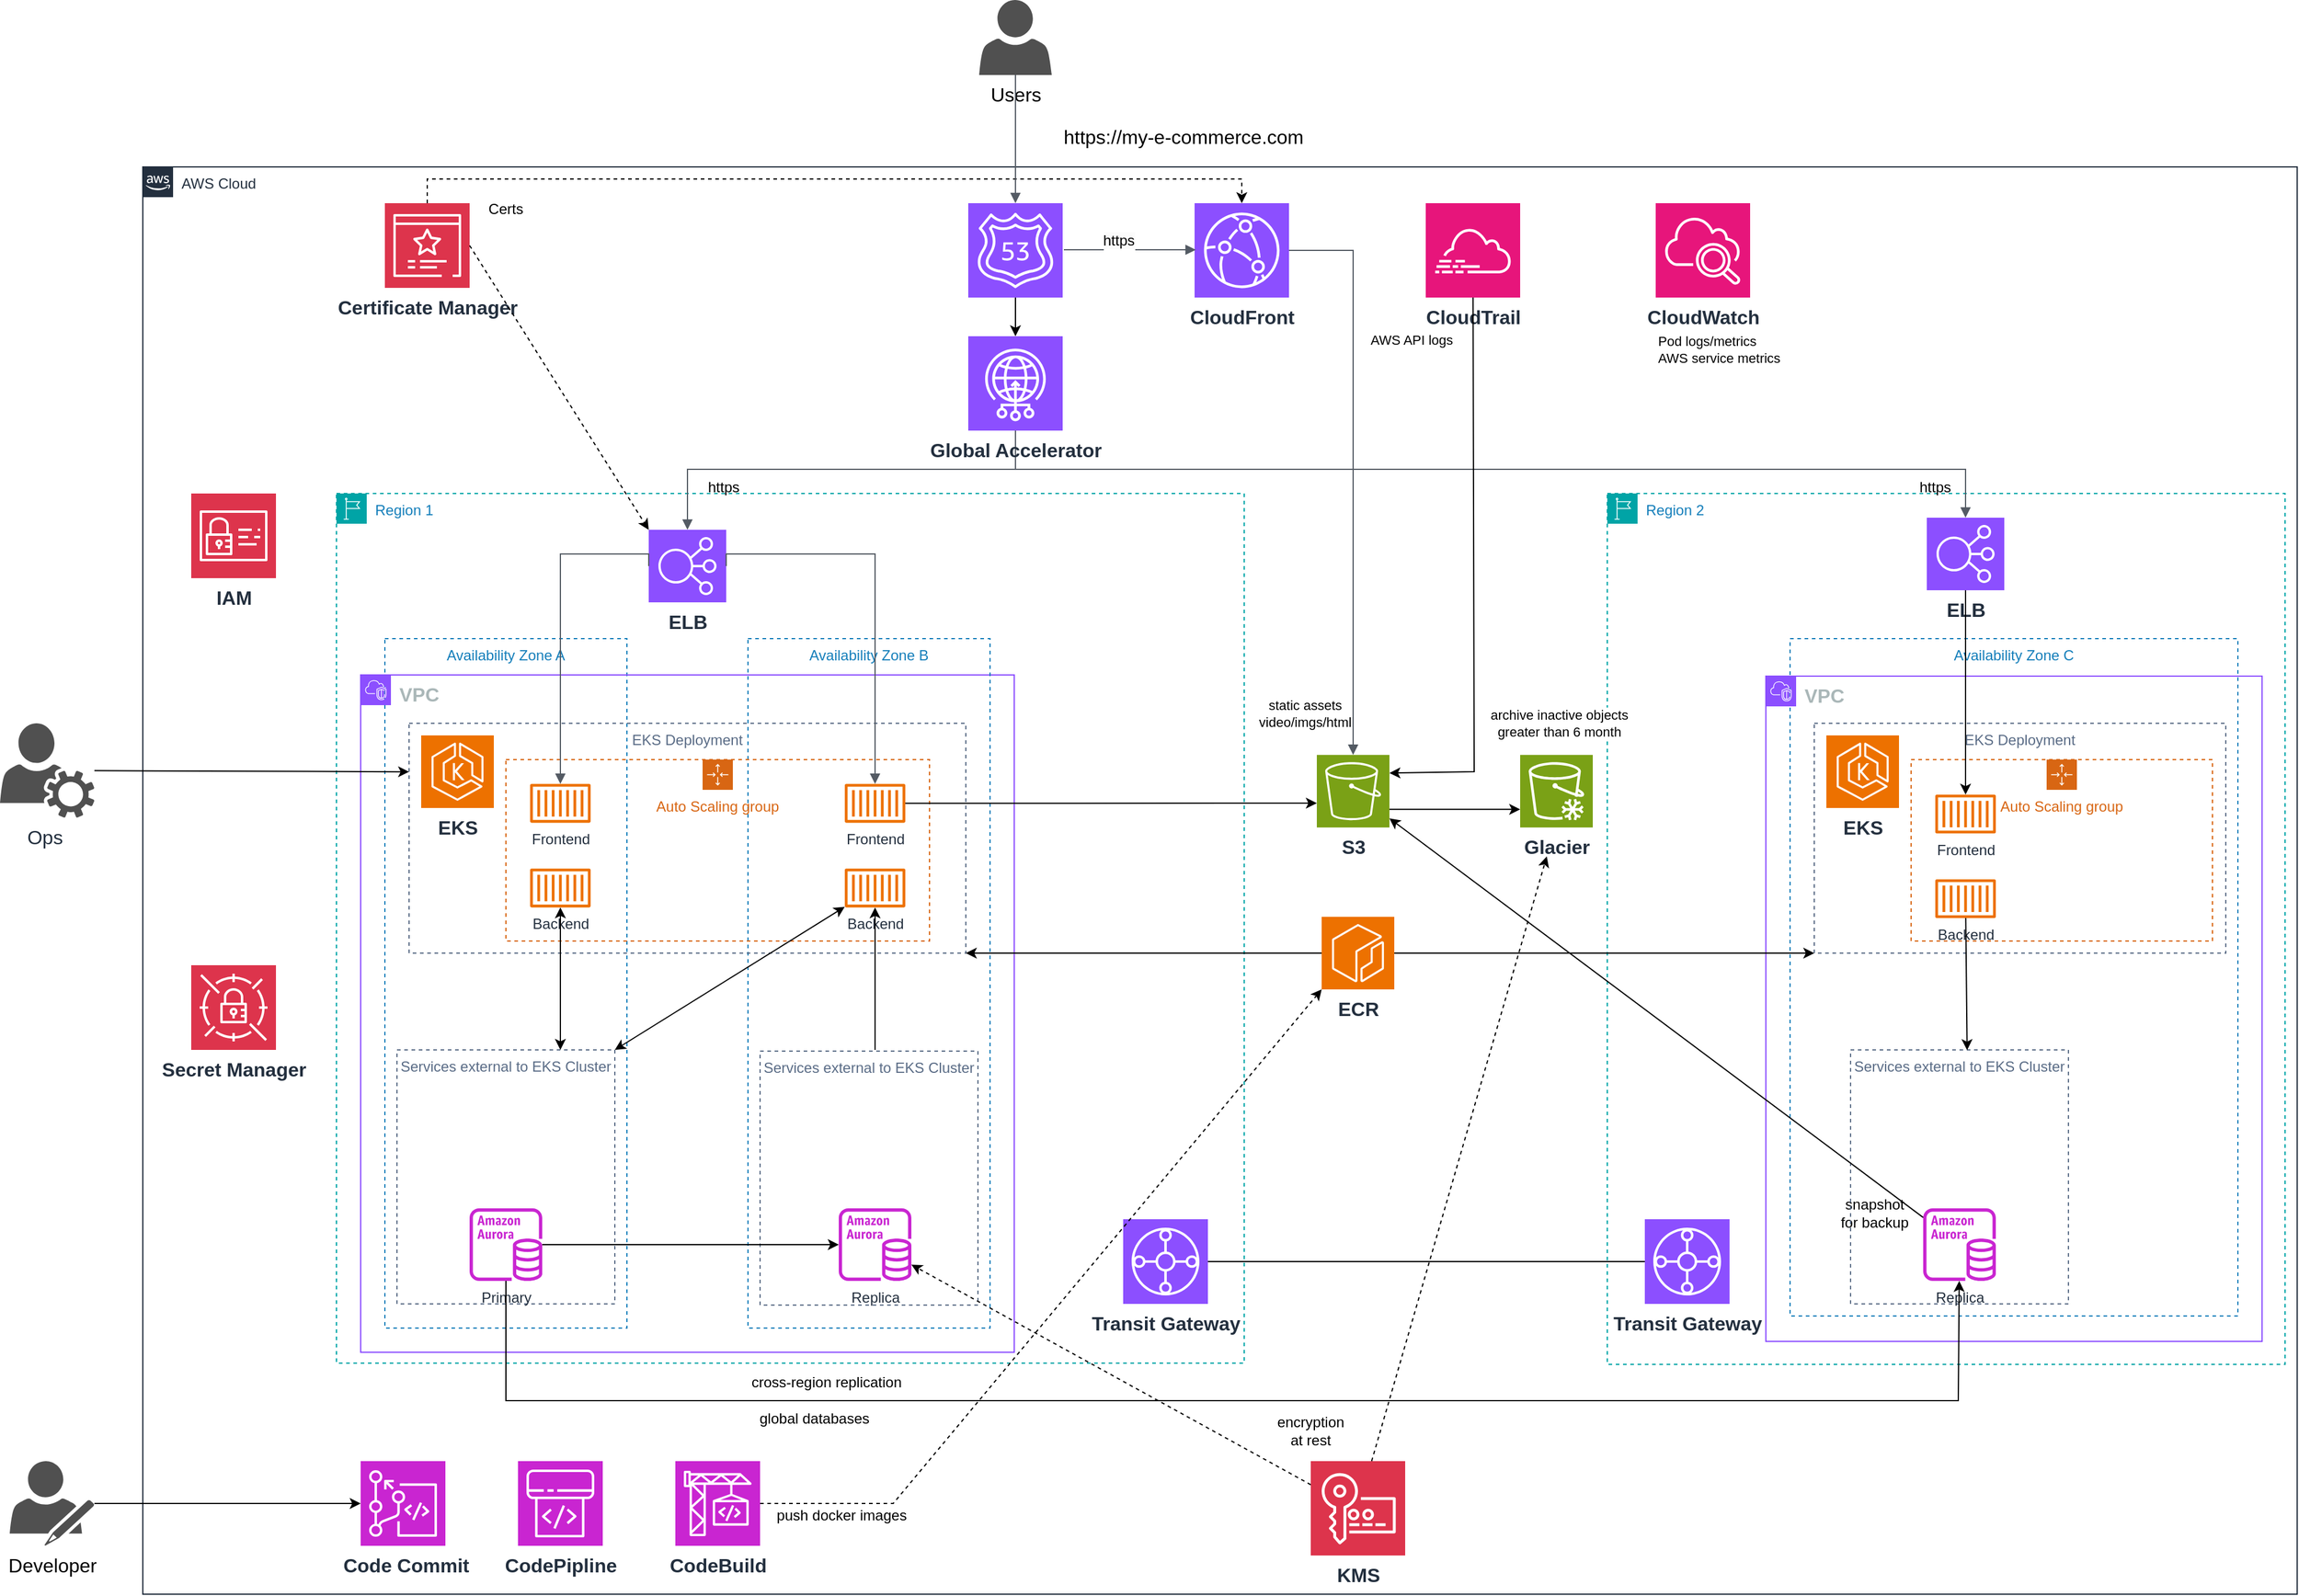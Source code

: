 <mxfile version="24.2.0" type="github">
  <diagram name="Page-1" id="aozN1KdpAFbbAMkCdS5Z">
    <mxGraphModel dx="2021" dy="1869" grid="1" gridSize="10" guides="1" tooltips="1" connect="1" arrows="1" fold="1" page="1" pageScale="1" pageWidth="827" pageHeight="1169" math="0" shadow="0">
      <root>
        <mxCell id="0" />
        <mxCell id="1" parent="0" />
        <mxCell id="9lE1mPVHOlzsNGUC_-7c-1" value="AWS Cloud" style="points=[[0,0],[0.25,0],[0.5,0],[0.75,0],[1,0],[1,0.25],[1,0.5],[1,0.75],[1,1],[0.75,1],[0.5,1],[0.25,1],[0,1],[0,0.75],[0,0.5],[0,0.25]];outlineConnect=0;gradientColor=none;html=1;whiteSpace=wrap;fontSize=12;fontStyle=0;container=1;pointerEvents=0;collapsible=0;recursiveResize=0;shape=mxgraph.aws4.group;grIcon=mxgraph.aws4.group_aws_cloud_alt;strokeColor=#232F3E;fillColor=none;verticalAlign=top;align=left;spacingLeft=30;fontColor=#232F3E;dashed=0;" vertex="1" parent="1">
          <mxGeometry x="-100" y="-70" width="1780" height="1180" as="geometry" />
        </mxCell>
        <mxCell id="9lE1mPVHOlzsNGUC_-7c-2" value="&lt;font style=&quot;font-size: 16px;&quot;&gt;&lt;b&gt;IAM&lt;/b&gt;&lt;/font&gt;" style="sketch=0;points=[[0,0,0],[0.25,0,0],[0.5,0,0],[0.75,0,0],[1,0,0],[0,1,0],[0.25,1,0],[0.5,1,0],[0.75,1,0],[1,1,0],[0,0.25,0],[0,0.5,0],[0,0.75,0],[1,0.25,0],[1,0.5,0],[1,0.75,0]];outlineConnect=0;fontColor=#232F3E;fillColor=#DD344C;strokeColor=#ffffff;dashed=0;verticalLabelPosition=bottom;verticalAlign=top;align=center;html=1;fontSize=12;fontStyle=0;aspect=fixed;shape=mxgraph.aws4.resourceIcon;resIcon=mxgraph.aws4.identity_and_access_management;fontFamily=Helvetica;" vertex="1" parent="9lE1mPVHOlzsNGUC_-7c-1">
          <mxGeometry x="40" y="270" width="70" height="70" as="geometry" />
        </mxCell>
        <mxCell id="9lE1mPVHOlzsNGUC_-7c-3" value="Region 2" style="points=[[0,0],[0.25,0],[0.5,0],[0.75,0],[1,0],[1,0.25],[1,0.5],[1,0.75],[1,1],[0.75,1],[0.5,1],[0.25,1],[0,1],[0,0.75],[0,0.5],[0,0.25]];outlineConnect=0;gradientColor=none;html=1;whiteSpace=wrap;fontSize=12;fontStyle=0;container=1;pointerEvents=0;collapsible=0;recursiveResize=0;shape=mxgraph.aws4.group;grIcon=mxgraph.aws4.group_region;strokeColor=#00A4A6;fillColor=none;verticalAlign=top;align=left;spacingLeft=30;fontColor=#147EBA;dashed=1;" vertex="1" parent="9lE1mPVHOlzsNGUC_-7c-1">
          <mxGeometry x="1210" y="270" width="560" height="720" as="geometry" />
        </mxCell>
        <mxCell id="9lE1mPVHOlzsNGUC_-7c-4" value="&lt;font style=&quot;font-size: 16px;&quot;&gt;&lt;b&gt;ELB&lt;/b&gt;&lt;/font&gt;" style="sketch=0;points=[[0,0,0],[0.25,0,0],[0.5,0,0],[0.75,0,0],[1,0,0],[0,1,0],[0.25,1,0],[0.5,1,0],[0.75,1,0],[1,1,0],[0,0.25,0],[0,0.5,0],[0,0.75,0],[1,0.25,0],[1,0.5,0],[1,0.75,0]];outlineConnect=0;fontColor=#232F3E;fillColor=#8C4FFF;strokeColor=#ffffff;dashed=0;verticalLabelPosition=bottom;verticalAlign=top;align=center;html=1;fontSize=12;fontStyle=0;aspect=fixed;shape=mxgraph.aws4.resourceIcon;resIcon=mxgraph.aws4.elastic_load_balancing;" vertex="1" parent="9lE1mPVHOlzsNGUC_-7c-3">
          <mxGeometry x="264" y="20" width="64" height="60" as="geometry" />
        </mxCell>
        <mxCell id="9lE1mPVHOlzsNGUC_-7c-5" value="Availability Zone C" style="fillColor=none;strokeColor=#147EBA;dashed=1;verticalAlign=top;fontStyle=0;fontColor=#147EBA;whiteSpace=wrap;html=1;" vertex="1" parent="9lE1mPVHOlzsNGUC_-7c-3">
          <mxGeometry x="151" y="120" width="370" height="560" as="geometry" />
        </mxCell>
        <mxCell id="9lE1mPVHOlzsNGUC_-7c-6" value="&lt;font style=&quot;font-size: 16px;&quot;&gt;&lt;b&gt;VPC&lt;/b&gt;&lt;/font&gt;" style="points=[[0,0],[0.25,0],[0.5,0],[0.75,0],[1,0],[1,0.25],[1,0.5],[1,0.75],[1,1],[0.75,1],[0.5,1],[0.25,1],[0,1],[0,0.75],[0,0.5],[0,0.25]];outlineConnect=0;gradientColor=none;html=1;whiteSpace=wrap;fontSize=12;fontStyle=0;container=1;pointerEvents=0;collapsible=0;recursiveResize=0;shape=mxgraph.aws4.group;grIcon=mxgraph.aws4.group_vpc2;strokeColor=#8C4FFF;fillColor=none;verticalAlign=top;align=left;spacingLeft=30;fontColor=#AAB7B8;dashed=0;" vertex="1" parent="9lE1mPVHOlzsNGUC_-7c-3">
          <mxGeometry x="131" y="151" width="410" height="550" as="geometry" />
        </mxCell>
        <mxCell id="9lE1mPVHOlzsNGUC_-7c-7" value="EKS Deployment" style="fillColor=none;strokeColor=#5A6C86;dashed=1;verticalAlign=top;fontStyle=0;fontColor=#5A6C86;whiteSpace=wrap;html=1;" vertex="1" parent="9lE1mPVHOlzsNGUC_-7c-6">
          <mxGeometry x="40" y="39" width="340" height="190" as="geometry" />
        </mxCell>
        <mxCell id="9lE1mPVHOlzsNGUC_-7c-8" value="Frontend" style="sketch=0;outlineConnect=0;fontColor=#232F3E;gradientColor=none;fillColor=#ED7100;strokeColor=none;dashed=0;verticalLabelPosition=bottom;verticalAlign=top;align=center;html=1;fontSize=12;fontStyle=0;aspect=fixed;pointerEvents=1;shape=mxgraph.aws4.container_1;" vertex="1" parent="9lE1mPVHOlzsNGUC_-7c-6">
          <mxGeometry x="140" y="97.86" width="50" height="32.29" as="geometry" />
        </mxCell>
        <mxCell id="9lE1mPVHOlzsNGUC_-7c-9" value="Backend" style="sketch=0;outlineConnect=0;fontColor=#232F3E;gradientColor=none;fillColor=#ED7100;strokeColor=none;dashed=0;verticalLabelPosition=bottom;verticalAlign=top;align=center;html=1;fontSize=12;fontStyle=0;aspect=fixed;pointerEvents=1;shape=mxgraph.aws4.container_1;" vertex="1" parent="9lE1mPVHOlzsNGUC_-7c-6">
          <mxGeometry x="140" y="167.86" width="50" height="32.29" as="geometry" />
        </mxCell>
        <mxCell id="9lE1mPVHOlzsNGUC_-7c-10" value="Auto Scaling group" style="points=[[0,0],[0.25,0],[0.5,0],[0.75,0],[1,0],[1,0.25],[1,0.5],[1,0.75],[1,1],[0.75,1],[0.5,1],[0.25,1],[0,1],[0,0.75],[0,0.5],[0,0.25]];outlineConnect=0;gradientColor=none;html=1;whiteSpace=wrap;fontSize=12;fontStyle=0;container=1;pointerEvents=0;collapsible=0;recursiveResize=0;shape=mxgraph.aws4.groupCenter;grIcon=mxgraph.aws4.group_auto_scaling_group;grStroke=1;strokeColor=#D86613;fillColor=none;verticalAlign=top;align=center;fontColor=#D86613;dashed=1;spacingTop=25;" vertex="1" parent="9lE1mPVHOlzsNGUC_-7c-3">
          <mxGeometry x="251" y="220" width="249" height="150" as="geometry" />
        </mxCell>
        <mxCell id="9lE1mPVHOlzsNGUC_-7c-11" value="snapshot for backup" style="text;html=1;align=center;verticalAlign=middle;whiteSpace=wrap;rounded=0;" vertex="1" parent="9lE1mPVHOlzsNGUC_-7c-3">
          <mxGeometry x="191" y="580" width="60" height="30" as="geometry" />
        </mxCell>
        <mxCell id="9lE1mPVHOlzsNGUC_-7c-12" value="Services external to EKS Cluster" style="fillColor=none;strokeColor=#5A6C86;dashed=1;verticalAlign=top;fontStyle=0;fontColor=#5A6C86;whiteSpace=wrap;html=1;" vertex="1" parent="9lE1mPVHOlzsNGUC_-7c-3">
          <mxGeometry x="201" y="460" width="180" height="210" as="geometry" />
        </mxCell>
        <mxCell id="9lE1mPVHOlzsNGUC_-7c-13" value="Replica" style="sketch=0;outlineConnect=0;fontColor=#232F3E;gradientColor=none;fillColor=#C925D1;strokeColor=none;dashed=0;verticalLabelPosition=bottom;verticalAlign=top;align=center;html=1;fontSize=12;fontStyle=0;aspect=fixed;pointerEvents=1;shape=mxgraph.aws4.aurora_instance;" vertex="1" parent="9lE1mPVHOlzsNGUC_-7c-3">
          <mxGeometry x="261" y="591" width="60" height="60" as="geometry" />
        </mxCell>
        <mxCell id="9lE1mPVHOlzsNGUC_-7c-15" value="&lt;font style=&quot;font-size: 16px;&quot;&gt;&lt;b&gt;EKS&lt;/b&gt;&lt;/font&gt;" style="sketch=0;points=[[0,0,0],[0.25,0,0],[0.5,0,0],[0.75,0,0],[1,0,0],[0,1,0],[0.25,1,0],[0.5,1,0],[0.75,1,0],[1,1,0],[0,0.25,0],[0,0.5,0],[0,0.75,0],[1,0.25,0],[1,0.5,0],[1,0.75,0]];outlineConnect=0;fontColor=#232F3E;fillColor=#ED7100;strokeColor=#ffffff;dashed=0;verticalLabelPosition=bottom;verticalAlign=top;align=center;html=1;fontSize=12;fontStyle=0;aspect=fixed;shape=mxgraph.aws4.resourceIcon;resIcon=mxgraph.aws4.eks;" vertex="1" parent="9lE1mPVHOlzsNGUC_-7c-3">
          <mxGeometry x="181" y="200" width="60" height="60" as="geometry" />
        </mxCell>
        <mxCell id="9lE1mPVHOlzsNGUC_-7c-16" value="" style="endArrow=classic;html=1;rounded=0;entryX=0.535;entryY=0.001;entryDx=0;entryDy=0;entryPerimeter=0;" edge="1" parent="9lE1mPVHOlzsNGUC_-7c-3" source="9lE1mPVHOlzsNGUC_-7c-9" target="9lE1mPVHOlzsNGUC_-7c-12">
          <mxGeometry width="50" height="50" relative="1" as="geometry">
            <mxPoint x="291" y="530" as="sourcePoint" />
            <mxPoint x="306" y="500" as="targetPoint" />
          </mxGeometry>
        </mxCell>
        <mxCell id="9lE1mPVHOlzsNGUC_-7c-17" value="" style="endArrow=classic;html=1;rounded=0;" edge="1" parent="9lE1mPVHOlzsNGUC_-7c-3" source="9lE1mPVHOlzsNGUC_-7c-4" target="9lE1mPVHOlzsNGUC_-7c-8">
          <mxGeometry width="50" height="50" relative="1" as="geometry">
            <mxPoint x="306" y="140" as="sourcePoint" />
            <mxPoint x="461" y="280" as="targetPoint" />
          </mxGeometry>
        </mxCell>
        <mxCell id="9lE1mPVHOlzsNGUC_-7c-18" value="&lt;font style=&quot;font-size: 16px;&quot;&gt;&lt;b&gt;Transit Gateway&lt;/b&gt;&lt;/font&gt;" style="sketch=0;points=[[0,0,0],[0.25,0,0],[0.5,0,0],[0.75,0,0],[1,0,0],[0,1,0],[0.25,1,0],[0.5,1,0],[0.75,1,0],[1,1,0],[0,0.25,0],[0,0.5,0],[0,0.75,0],[1,0.25,0],[1,0.5,0],[1,0.75,0]];outlineConnect=0;fontColor=#232F3E;fillColor=#8C4FFF;strokeColor=#ffffff;dashed=0;verticalLabelPosition=bottom;verticalAlign=top;align=center;html=1;fontSize=12;fontStyle=0;aspect=fixed;shape=mxgraph.aws4.resourceIcon;resIcon=mxgraph.aws4.transit_gateway;" vertex="1" parent="9lE1mPVHOlzsNGUC_-7c-3">
          <mxGeometry x="31" y="600" width="70" height="70" as="geometry" />
        </mxCell>
        <mxCell id="9lE1mPVHOlzsNGUC_-7c-19" value="&lt;font style=&quot;font-size: 16px;&quot;&gt;&lt;b&gt;Secret Manager&lt;/b&gt;&lt;/font&gt;" style="sketch=0;points=[[0,0,0],[0.25,0,0],[0.5,0,0],[0.75,0,0],[1,0,0],[0,1,0],[0.25,1,0],[0.5,1,0],[0.75,1,0],[1,1,0],[0,0.25,0],[0,0.5,0],[0,0.75,0],[1,0.25,0],[1,0.5,0],[1,0.75,0]];outlineConnect=0;fontColor=#232F3E;fillColor=#DD344C;strokeColor=#ffffff;dashed=0;verticalLabelPosition=bottom;verticalAlign=top;align=center;html=1;fontSize=12;fontStyle=0;aspect=fixed;shape=mxgraph.aws4.resourceIcon;resIcon=mxgraph.aws4.secrets_manager;" vertex="1" parent="9lE1mPVHOlzsNGUC_-7c-1">
          <mxGeometry x="40" y="660" width="70" height="70" as="geometry" />
        </mxCell>
        <mxCell id="9lE1mPVHOlzsNGUC_-7c-20" value="Region 1" style="points=[[0,0],[0.25,0],[0.5,0],[0.75,0],[1,0],[1,0.25],[1,0.5],[1,0.75],[1,1],[0.75,1],[0.5,1],[0.25,1],[0,1],[0,0.75],[0,0.5],[0,0.25]];outlineConnect=0;gradientColor=none;html=1;whiteSpace=wrap;fontSize=12;fontStyle=0;container=1;pointerEvents=0;collapsible=0;recursiveResize=0;shape=mxgraph.aws4.group;grIcon=mxgraph.aws4.group_region;strokeColor=#00A4A6;fillColor=none;verticalAlign=top;align=left;spacingLeft=30;fontColor=#147EBA;dashed=1;" vertex="1" parent="9lE1mPVHOlzsNGUC_-7c-1">
          <mxGeometry x="160" y="270" width="750" height="719" as="geometry" />
        </mxCell>
        <mxCell id="9lE1mPVHOlzsNGUC_-7c-21" value="Availability Zone A" style="fillColor=none;strokeColor=#147EBA;dashed=1;verticalAlign=top;fontStyle=0;fontColor=#147EBA;whiteSpace=wrap;html=1;" vertex="1" parent="9lE1mPVHOlzsNGUC_-7c-20">
          <mxGeometry x="40" y="120" width="200" height="570" as="geometry" />
        </mxCell>
        <mxCell id="9lE1mPVHOlzsNGUC_-7c-22" value="&lt;font style=&quot;font-size: 16px;&quot;&gt;&lt;b&gt;VPC&lt;/b&gt;&lt;/font&gt;" style="points=[[0,0],[0.25,0],[0.5,0],[0.75,0],[1,0],[1,0.25],[1,0.5],[1,0.75],[1,1],[0.75,1],[0.5,1],[0.25,1],[0,1],[0,0.75],[0,0.5],[0,0.25]];outlineConnect=0;gradientColor=none;html=1;whiteSpace=wrap;fontSize=12;fontStyle=0;container=1;pointerEvents=0;collapsible=0;recursiveResize=0;shape=mxgraph.aws4.group;grIcon=mxgraph.aws4.group_vpc2;strokeColor=#8C4FFF;fillColor=none;verticalAlign=top;align=left;spacingLeft=30;fontColor=#AAB7B8;dashed=0;" vertex="1" parent="9lE1mPVHOlzsNGUC_-7c-20">
          <mxGeometry x="20" y="150" width="540" height="560" as="geometry" />
        </mxCell>
        <mxCell id="9lE1mPVHOlzsNGUC_-7c-23" value="Availability Zone B" style="fillColor=none;strokeColor=#147EBA;dashed=1;verticalAlign=top;fontStyle=0;fontColor=#147EBA;whiteSpace=wrap;html=1;" vertex="1" parent="9lE1mPVHOlzsNGUC_-7c-22">
          <mxGeometry x="320" y="-30" width="200" height="570" as="geometry" />
        </mxCell>
        <mxCell id="9lE1mPVHOlzsNGUC_-7c-24" value="EKS Deployment" style="fillColor=none;strokeColor=#5A6C86;dashed=1;verticalAlign=top;fontStyle=0;fontColor=#5A6C86;whiteSpace=wrap;html=1;" vertex="1" parent="9lE1mPVHOlzsNGUC_-7c-22">
          <mxGeometry x="40" y="40" width="460" height="190" as="geometry" />
        </mxCell>
        <mxCell id="9lE1mPVHOlzsNGUC_-7c-25" value="&lt;font style=&quot;font-size: 16px;&quot;&gt;&lt;b&gt;EKS&lt;/b&gt;&lt;/font&gt;" style="sketch=0;points=[[0,0,0],[0.25,0,0],[0.5,0,0],[0.75,0,0],[1,0,0],[0,1,0],[0.25,1,0],[0.5,1,0],[0.75,1,0],[1,1,0],[0,0.25,0],[0,0.5,0],[0,0.75,0],[1,0.25,0],[1,0.5,0],[1,0.75,0]];outlineConnect=0;fontColor=#232F3E;fillColor=#ED7100;strokeColor=#ffffff;dashed=0;verticalLabelPosition=bottom;verticalAlign=top;align=center;html=1;fontSize=12;fontStyle=0;aspect=fixed;shape=mxgraph.aws4.resourceIcon;resIcon=mxgraph.aws4.eks;" vertex="1" parent="9lE1mPVHOlzsNGUC_-7c-22">
          <mxGeometry x="50" y="50" width="60" height="60" as="geometry" />
        </mxCell>
        <mxCell id="9lE1mPVHOlzsNGUC_-7c-26" value="Auto Scaling group" style="points=[[0,0],[0.25,0],[0.5,0],[0.75,0],[1,0],[1,0.25],[1,0.5],[1,0.75],[1,1],[0.75,1],[0.5,1],[0.25,1],[0,1],[0,0.75],[0,0.5],[0,0.25]];outlineConnect=0;gradientColor=none;html=1;whiteSpace=wrap;fontSize=12;fontStyle=0;container=1;pointerEvents=0;collapsible=0;recursiveResize=0;shape=mxgraph.aws4.groupCenter;grIcon=mxgraph.aws4.group_auto_scaling_group;grStroke=1;strokeColor=#D86613;fillColor=none;verticalAlign=top;align=center;fontColor=#D86613;dashed=1;spacingTop=25;" vertex="1" parent="9lE1mPVHOlzsNGUC_-7c-22">
          <mxGeometry x="120" y="70" width="350" height="150" as="geometry" />
        </mxCell>
        <mxCell id="9lE1mPVHOlzsNGUC_-7c-27" value="Frontend" style="sketch=0;outlineConnect=0;fontColor=#232F3E;gradientColor=none;fillColor=#ED7100;strokeColor=none;dashed=0;verticalLabelPosition=bottom;verticalAlign=top;align=center;html=1;fontSize=12;fontStyle=0;aspect=fixed;pointerEvents=1;shape=mxgraph.aws4.container_1;" vertex="1" parent="9lE1mPVHOlzsNGUC_-7c-22">
          <mxGeometry x="140" y="90" width="50" height="32.29" as="geometry" />
        </mxCell>
        <mxCell id="9lE1mPVHOlzsNGUC_-7c-28" value="Backend" style="sketch=0;outlineConnect=0;fontColor=#232F3E;gradientColor=none;fillColor=#ED7100;strokeColor=none;dashed=0;verticalLabelPosition=bottom;verticalAlign=top;align=center;html=1;fontSize=12;fontStyle=0;aspect=fixed;pointerEvents=1;shape=mxgraph.aws4.container_1;" vertex="1" parent="9lE1mPVHOlzsNGUC_-7c-22">
          <mxGeometry x="140" y="160" width="50" height="32.29" as="geometry" />
        </mxCell>
        <mxCell id="9lE1mPVHOlzsNGUC_-7c-29" value="Frontend" style="sketch=0;outlineConnect=0;fontColor=#232F3E;gradientColor=none;fillColor=#ED7100;strokeColor=none;dashed=0;verticalLabelPosition=bottom;verticalAlign=top;align=center;html=1;fontSize=12;fontStyle=0;aspect=fixed;pointerEvents=1;shape=mxgraph.aws4.container_1;" vertex="1" parent="9lE1mPVHOlzsNGUC_-7c-22">
          <mxGeometry x="400" y="90" width="50" height="32.29" as="geometry" />
        </mxCell>
        <mxCell id="9lE1mPVHOlzsNGUC_-7c-30" value="Backend" style="sketch=0;outlineConnect=0;fontColor=#232F3E;gradientColor=none;fillColor=#ED7100;strokeColor=none;dashed=0;verticalLabelPosition=bottom;verticalAlign=top;align=center;html=1;fontSize=12;fontStyle=0;aspect=fixed;pointerEvents=1;shape=mxgraph.aws4.container_1;" vertex="1" parent="9lE1mPVHOlzsNGUC_-7c-22">
          <mxGeometry x="400" y="160" width="50" height="32.29" as="geometry" />
        </mxCell>
        <mxCell id="9lE1mPVHOlzsNGUC_-7c-31" value="Services external to EKS Cluster" style="fillColor=none;strokeColor=#5A6C86;dashed=1;verticalAlign=top;fontStyle=0;fontColor=#5A6C86;whiteSpace=wrap;html=1;" vertex="1" parent="9lE1mPVHOlzsNGUC_-7c-22">
          <mxGeometry x="330" y="311" width="180" height="210" as="geometry" />
        </mxCell>
        <mxCell id="9lE1mPVHOlzsNGUC_-7c-32" value="Replica" style="sketch=0;outlineConnect=0;fontColor=#232F3E;gradientColor=none;fillColor=#C925D1;strokeColor=none;dashed=0;verticalLabelPosition=bottom;verticalAlign=top;align=center;html=1;fontSize=12;fontStyle=0;aspect=fixed;pointerEvents=1;shape=mxgraph.aws4.aurora_instance;" vertex="1" parent="9lE1mPVHOlzsNGUC_-7c-22">
          <mxGeometry x="395" y="441" width="60" height="60" as="geometry" />
        </mxCell>
        <mxCell id="9lE1mPVHOlzsNGUC_-7c-34" value="" style="endArrow=none;html=1;rounded=0;startArrow=classic;startFill=1;endFill=0;" edge="1" parent="9lE1mPVHOlzsNGUC_-7c-22" source="9lE1mPVHOlzsNGUC_-7c-30">
          <mxGeometry width="50" height="50" relative="1" as="geometry">
            <mxPoint x="360" y="320" as="sourcePoint" />
            <mxPoint x="425" y="310" as="targetPoint" />
          </mxGeometry>
        </mxCell>
        <mxCell id="9lE1mPVHOlzsNGUC_-7c-35" value="Services external to EKS Cluster" style="fillColor=none;strokeColor=#5A6C86;dashed=1;verticalAlign=top;fontStyle=0;fontColor=#5A6C86;whiteSpace=wrap;html=1;" vertex="1" parent="9lE1mPVHOlzsNGUC_-7c-20">
          <mxGeometry x="50" y="460" width="180" height="210" as="geometry" />
        </mxCell>
        <mxCell id="9lE1mPVHOlzsNGUC_-7c-36" value="&lt;font style=&quot;font-size: 16px;&quot;&gt;&lt;b&gt;ELB&lt;/b&gt;&lt;/font&gt;" style="sketch=0;points=[[0,0,0],[0.25,0,0],[0.5,0,0],[0.75,0,0],[1,0,0],[0,1,0],[0.25,1,0],[0.5,1,0],[0.75,1,0],[1,1,0],[0,0.25,0],[0,0.5,0],[0,0.75,0],[1,0.25,0],[1,0.5,0],[1,0.75,0]];outlineConnect=0;fontColor=#232F3E;fillColor=#8C4FFF;strokeColor=#ffffff;dashed=0;verticalLabelPosition=bottom;verticalAlign=top;align=center;html=1;fontSize=12;fontStyle=0;aspect=fixed;shape=mxgraph.aws4.resourceIcon;resIcon=mxgraph.aws4.elastic_load_balancing;" vertex="1" parent="9lE1mPVHOlzsNGUC_-7c-20">
          <mxGeometry x="258" y="30" width="64" height="60" as="geometry" />
        </mxCell>
        <mxCell id="9lE1mPVHOlzsNGUC_-7c-37" value="" style="edgeStyle=orthogonalEdgeStyle;html=1;endArrow=none;elbow=vertical;startArrow=block;startFill=1;strokeColor=#545B64;rounded=0;entryX=0;entryY=0.5;entryDx=0;entryDy=0;entryPerimeter=0;" edge="1" parent="9lE1mPVHOlzsNGUC_-7c-20" source="9lE1mPVHOlzsNGUC_-7c-27" target="9lE1mPVHOlzsNGUC_-7c-36">
          <mxGeometry width="100" relative="1" as="geometry">
            <mxPoint x="240" y="221" as="sourcePoint" />
            <mxPoint x="340" y="221" as="targetPoint" />
            <Array as="points">
              <mxPoint x="185" y="50" />
            </Array>
          </mxGeometry>
        </mxCell>
        <mxCell id="9lE1mPVHOlzsNGUC_-7c-38" value="" style="edgeStyle=orthogonalEdgeStyle;html=1;endArrow=none;elbow=vertical;startArrow=block;startFill=1;strokeColor=#545B64;rounded=0;entryX=1;entryY=0.5;entryDx=0;entryDy=0;entryPerimeter=0;" edge="1" parent="9lE1mPVHOlzsNGUC_-7c-20" source="9lE1mPVHOlzsNGUC_-7c-29" target="9lE1mPVHOlzsNGUC_-7c-36">
          <mxGeometry width="100" relative="1" as="geometry">
            <mxPoint x="195" y="260" as="sourcePoint" />
            <mxPoint x="268" y="70" as="targetPoint" />
            <Array as="points">
              <mxPoint x="445" y="50" />
            </Array>
          </mxGeometry>
        </mxCell>
        <mxCell id="9lE1mPVHOlzsNGUC_-7c-39" value="Primary" style="sketch=0;outlineConnect=0;fontColor=#232F3E;gradientColor=none;fillColor=#C925D1;strokeColor=none;dashed=0;verticalLabelPosition=bottom;verticalAlign=top;align=center;html=1;fontSize=12;fontStyle=0;aspect=fixed;pointerEvents=1;shape=mxgraph.aws4.aurora_instance;" vertex="1" parent="9lE1mPVHOlzsNGUC_-7c-20">
          <mxGeometry x="110" y="591" width="60" height="60" as="geometry" />
        </mxCell>
        <mxCell id="9lE1mPVHOlzsNGUC_-7c-41" value="" style="endArrow=classic;html=1;rounded=0;" edge="1" parent="9lE1mPVHOlzsNGUC_-7c-20" source="9lE1mPVHOlzsNGUC_-7c-39" target="9lE1mPVHOlzsNGUC_-7c-32">
          <mxGeometry width="50" height="50" relative="1" as="geometry">
            <mxPoint x="270" y="800" as="sourcePoint" />
            <mxPoint x="320" y="750" as="targetPoint" />
          </mxGeometry>
        </mxCell>
        <mxCell id="9lE1mPVHOlzsNGUC_-7c-44" value="&lt;font style=&quot;font-size: 16px;&quot;&gt;&lt;b&gt;Transit Gateway&lt;/b&gt;&lt;/font&gt;" style="sketch=0;points=[[0,0,0],[0.25,0,0],[0.5,0,0],[0.75,0,0],[1,0,0],[0,1,0],[0.25,1,0],[0.5,1,0],[0.75,1,0],[1,1,0],[0,0.25,0],[0,0.5,0],[0,0.75,0],[1,0.25,0],[1,0.5,0],[1,0.75,0]];outlineConnect=0;fontColor=#232F3E;fillColor=#8C4FFF;strokeColor=#ffffff;dashed=0;verticalLabelPosition=bottom;verticalAlign=top;align=center;html=1;fontSize=12;fontStyle=0;aspect=fixed;shape=mxgraph.aws4.resourceIcon;resIcon=mxgraph.aws4.transit_gateway;" vertex="1" parent="9lE1mPVHOlzsNGUC_-7c-20">
          <mxGeometry x="650" y="600" width="70" height="70" as="geometry" />
        </mxCell>
        <mxCell id="9lE1mPVHOlzsNGUC_-7c-45" value="" style="endArrow=classic;html=1;rounded=0;entryX=0.75;entryY=0;entryDx=0;entryDy=0;startArrow=classic;startFill=1;" edge="1" parent="9lE1mPVHOlzsNGUC_-7c-20" source="9lE1mPVHOlzsNGUC_-7c-28" target="9lE1mPVHOlzsNGUC_-7c-35">
          <mxGeometry width="50" height="50" relative="1" as="geometry">
            <mxPoint x="250" y="480" as="sourcePoint" />
            <mxPoint x="300" y="430" as="targetPoint" />
          </mxGeometry>
        </mxCell>
        <mxCell id="9lE1mPVHOlzsNGUC_-7c-47" value="" style="endArrow=classic;html=1;rounded=0;entryX=1;entryY=0;entryDx=0;entryDy=0;startArrow=classic;startFill=1;" edge="1" parent="9lE1mPVHOlzsNGUC_-7c-20" source="9lE1mPVHOlzsNGUC_-7c-30" target="9lE1mPVHOlzsNGUC_-7c-35">
          <mxGeometry width="50" height="50" relative="1" as="geometry">
            <mxPoint x="270" y="342" as="sourcePoint" />
            <mxPoint x="270" y="460" as="targetPoint" />
          </mxGeometry>
        </mxCell>
        <mxCell id="9lE1mPVHOlzsNGUC_-7c-48" value="" style="sketch=0;points=[[0,0,0],[0.25,0,0],[0.5,0,0],[0.75,0,0],[1,0,0],[0,1,0],[0.25,1,0],[0.5,1,0],[0.75,1,0],[1,1,0],[0,0.25,0],[0,0.5,0],[0,0.75,0],[1,0.25,0],[1,0.5,0],[1,0.75,0]];outlineConnect=0;fontColor=#232F3E;fillColor=#8C4FFF;strokeColor=#ffffff;dashed=0;verticalLabelPosition=bottom;verticalAlign=top;align=center;html=1;fontSize=12;fontStyle=0;aspect=fixed;shape=mxgraph.aws4.resourceIcon;resIcon=mxgraph.aws4.route_53;" vertex="1" parent="9lE1mPVHOlzsNGUC_-7c-1">
          <mxGeometry x="682" y="30" width="78" height="78" as="geometry" />
        </mxCell>
        <mxCell id="9lE1mPVHOlzsNGUC_-7c-49" value="&lt;b style=&quot;font-size: 16px; background-color: initial;&quot;&gt;CloudFront&lt;/b&gt;" style="sketch=0;points=[[0,0,0],[0.25,0,0],[0.5,0,0],[0.75,0,0],[1,0,0],[0,1,0],[0.25,1,0],[0.5,1,0],[0.75,1,0],[1,1,0],[0,0.25,0],[0,0.5,0],[0,0.75,0],[1,0.25,0],[1,0.5,0],[1,0.75,0]];outlineConnect=0;fontColor=#232F3E;fillColor=#8C4FFF;strokeColor=#ffffff;dashed=0;verticalLabelPosition=bottom;verticalAlign=top;align=center;html=1;fontSize=12;fontStyle=0;aspect=fixed;shape=mxgraph.aws4.resourceIcon;resIcon=mxgraph.aws4.cloudfront;" vertex="1" parent="9lE1mPVHOlzsNGUC_-7c-1">
          <mxGeometry x="869" y="30" width="78" height="78" as="geometry" />
        </mxCell>
        <mxCell id="9lE1mPVHOlzsNGUC_-7c-50" value="&lt;font style=&quot;font-size: 16px;&quot;&gt;&lt;b&gt;CloudWatch&lt;/b&gt;&lt;/font&gt;" style="sketch=0;points=[[0,0,0],[0.25,0,0],[0.5,0,0],[0.75,0,0],[1,0,0],[0,1,0],[0.25,1,0],[0.5,1,0],[0.75,1,0],[1,1,0],[0,0.25,0],[0,0.5,0],[0,0.75,0],[1,0.25,0],[1,0.5,0],[1,0.75,0]];points=[[0,0,0],[0.25,0,0],[0.5,0,0],[0.75,0,0],[1,0,0],[0,1,0],[0.25,1,0],[0.5,1,0],[0.75,1,0],[1,1,0],[0,0.25,0],[0,0.5,0],[0,0.75,0],[1,0.25,0],[1,0.5,0],[1,0.75,0]];outlineConnect=0;fontColor=#232F3E;fillColor=#E7157B;strokeColor=#ffffff;dashed=0;verticalLabelPosition=bottom;verticalAlign=top;align=center;html=1;fontSize=12;fontStyle=0;aspect=fixed;shape=mxgraph.aws4.resourceIcon;resIcon=mxgraph.aws4.cloudwatch_2;" vertex="1" parent="9lE1mPVHOlzsNGUC_-7c-1">
          <mxGeometry x="1250" y="30" width="78" height="78" as="geometry" />
        </mxCell>
        <mxCell id="9lE1mPVHOlzsNGUC_-7c-51" value="&lt;font style=&quot;font-size: 16px;&quot;&gt;&lt;b&gt;CloudTrail&lt;/b&gt;&lt;/font&gt;" style="sketch=0;points=[[0,0,0],[0.25,0,0],[0.5,0,0],[0.75,0,0],[1,0,0],[0,1,0],[0.25,1,0],[0.5,1,0],[0.75,1,0],[1,1,0],[0,0.25,0],[0,0.5,0],[0,0.75,0],[1,0.25,0],[1,0.5,0],[1,0.75,0]];points=[[0,0,0],[0.25,0,0],[0.5,0,0],[0.75,0,0],[1,0,0],[0,1,0],[0.25,1,0],[0.5,1,0],[0.75,1,0],[1,1,0],[0,0.25,0],[0,0.5,0],[0,0.75,0],[1,0.25,0],[1,0.5,0],[1,0.75,0]];outlineConnect=0;fontColor=#232F3E;fillColor=#E7157B;strokeColor=#ffffff;dashed=0;verticalLabelPosition=bottom;verticalAlign=top;align=center;html=1;fontSize=12;fontStyle=0;aspect=fixed;shape=mxgraph.aws4.resourceIcon;resIcon=mxgraph.aws4.cloudtrail;" vertex="1" parent="9lE1mPVHOlzsNGUC_-7c-1">
          <mxGeometry x="1060" y="30" width="78" height="78" as="geometry" />
        </mxCell>
        <mxCell id="9lE1mPVHOlzsNGUC_-7c-52" value="&lt;font style=&quot;font-size: 16px;&quot;&gt;&lt;b&gt;S3&lt;/b&gt;&lt;/font&gt;" style="sketch=0;points=[[0,0,0],[0.25,0,0],[0.5,0,0],[0.75,0,0],[1,0,0],[0,1,0],[0.25,1,0],[0.5,1,0],[0.75,1,0],[1,1,0],[0,0.25,0],[0,0.5,0],[0,0.75,0],[1,0.25,0],[1,0.5,0],[1,0.75,0]];outlineConnect=0;fontColor=#232F3E;fillColor=#7AA116;strokeColor=#ffffff;dashed=0;verticalLabelPosition=bottom;verticalAlign=top;align=center;html=1;fontSize=12;fontStyle=0;aspect=fixed;shape=mxgraph.aws4.resourceIcon;resIcon=mxgraph.aws4.s3;" vertex="1" parent="9lE1mPVHOlzsNGUC_-7c-1">
          <mxGeometry x="970" y="486.14" width="60" height="60" as="geometry" />
        </mxCell>
        <mxCell id="9lE1mPVHOlzsNGUC_-7c-53" value="" style="edgeStyle=orthogonalEdgeStyle;html=1;endArrow=none;elbow=vertical;startArrow=block;startFill=1;strokeColor=#545B64;rounded=0;entryX=1;entryY=0.5;entryDx=0;entryDy=0;entryPerimeter=0;" edge="1" parent="9lE1mPVHOlzsNGUC_-7c-1">
          <mxGeometry width="100" relative="1" as="geometry">
            <mxPoint x="870" y="68.5" as="sourcePoint" />
            <mxPoint x="761" y="68.5" as="targetPoint" />
          </mxGeometry>
        </mxCell>
        <mxCell id="9lE1mPVHOlzsNGUC_-7c-54" value="&lt;span style=&quot;font-size: 12px; text-wrap: wrap; background-color: rgb(251, 251, 251);&quot;&gt;https&lt;/span&gt;" style="edgeLabel;html=1;align=center;verticalAlign=middle;resizable=0;points=[];" vertex="1" connectable="0" parent="9lE1mPVHOlzsNGUC_-7c-53">
          <mxGeometry x="0.174" y="-4" relative="1" as="geometry">
            <mxPoint y="-4" as="offset" />
          </mxGeometry>
        </mxCell>
        <mxCell id="9lE1mPVHOlzsNGUC_-7c-55" value="" style="edgeStyle=orthogonalEdgeStyle;html=1;endArrow=none;elbow=vertical;startArrow=block;startFill=1;strokeColor=#545B64;rounded=0;entryX=1;entryY=0.5;entryDx=0;entryDy=0;entryPerimeter=0;exitX=0.5;exitY=0;exitDx=0;exitDy=0;exitPerimeter=0;" edge="1" parent="9lE1mPVHOlzsNGUC_-7c-1" source="9lE1mPVHOlzsNGUC_-7c-52" target="9lE1mPVHOlzsNGUC_-7c-49">
          <mxGeometry width="100" relative="1" as="geometry">
            <mxPoint x="1067" y="138.5" as="sourcePoint" />
            <mxPoint x="958" y="138.5" as="targetPoint" />
          </mxGeometry>
        </mxCell>
        <mxCell id="9lE1mPVHOlzsNGUC_-7c-56" value="static assets&lt;div&gt;video/imgs/html&lt;/div&gt;" style="edgeLabel;html=1;align=center;verticalAlign=middle;resizable=0;points=[];" vertex="1" connectable="0" parent="9lE1mPVHOlzsNGUC_-7c-55">
          <mxGeometry x="-0.197" y="3" relative="1" as="geometry">
            <mxPoint x="-37" y="155" as="offset" />
          </mxGeometry>
        </mxCell>
        <mxCell id="9lE1mPVHOlzsNGUC_-7c-57" value="" style="edgeStyle=orthogonalEdgeStyle;html=1;endArrow=none;elbow=vertical;startArrow=block;startFill=1;strokeColor=#545B64;rounded=0;exitX=0.5;exitY=0;exitDx=0;exitDy=0;exitPerimeter=0;" edge="1" parent="9lE1mPVHOlzsNGUC_-7c-1" source="9lE1mPVHOlzsNGUC_-7c-36" target="9lE1mPVHOlzsNGUC_-7c-88">
          <mxGeometry width="100" relative="1" as="geometry">
            <mxPoint x="640" y="351" as="sourcePoint" />
            <mxPoint x="721" y="239" as="targetPoint" />
            <Array as="points">
              <mxPoint x="450" y="250" />
              <mxPoint x="721" y="250" />
            </Array>
          </mxGeometry>
        </mxCell>
        <mxCell id="9lE1mPVHOlzsNGUC_-7c-58" value="" style="endArrow=none;html=1;rounded=0;entryX=0;entryY=0.5;entryDx=0;entryDy=0;entryPerimeter=0;startArrow=classic;startFill=1;endFill=0;exitX=1;exitY=1;exitDx=0;exitDy=0;" edge="1" parent="9lE1mPVHOlzsNGUC_-7c-1" target="9lE1mPVHOlzsNGUC_-7c-79" source="9lE1mPVHOlzsNGUC_-7c-24">
          <mxGeometry width="50" height="50" relative="1" as="geometry">
            <mxPoint x="680" y="608.5" as="sourcePoint" />
            <mxPoint x="740" y="575" as="targetPoint" />
          </mxGeometry>
        </mxCell>
        <mxCell id="9lE1mPVHOlzsNGUC_-7c-59" value="" style="endArrow=classic;html=1;rounded=0;" edge="1" parent="9lE1mPVHOlzsNGUC_-7c-1" source="9lE1mPVHOlzsNGUC_-7c-29">
          <mxGeometry width="50" height="50" relative="1" as="geometry">
            <mxPoint x="730" y="560" as="sourcePoint" />
            <mxPoint x="970" y="526" as="targetPoint" />
          </mxGeometry>
        </mxCell>
        <mxCell id="9lE1mPVHOlzsNGUC_-7c-63" value="" style="endArrow=classic;html=1;rounded=0;exitX=0;exitY=0.25;exitDx=0;exitDy=0;exitPerimeter=0;dashed=1;" edge="1" parent="9lE1mPVHOlzsNGUC_-7c-1" source="9lE1mPVHOlzsNGUC_-7c-83" target="9lE1mPVHOlzsNGUC_-7c-32">
          <mxGeometry width="50" height="50" relative="1" as="geometry">
            <mxPoint x="843" y="1289" as="sourcePoint" />
            <mxPoint x="838" y="923" as="targetPoint" />
          </mxGeometry>
        </mxCell>
        <mxCell id="9lE1mPVHOlzsNGUC_-7c-64" value="" style="endArrow=classic;html=1;rounded=0;" edge="1" parent="9lE1mPVHOlzsNGUC_-7c-1" source="9lE1mPVHOlzsNGUC_-7c-13" target="9lE1mPVHOlzsNGUC_-7c-52">
          <mxGeometry width="50" height="50" relative="1" as="geometry">
            <mxPoint x="1472.001" y="859.196" as="sourcePoint" />
            <mxPoint x="910" y="862" as="targetPoint" />
          </mxGeometry>
        </mxCell>
        <mxCell id="9lE1mPVHOlzsNGUC_-7c-65" value="&lt;font style=&quot;font-size: 16px;&quot;&gt;&lt;b&gt;Certificate Manager&lt;/b&gt;&lt;/font&gt;" style="sketch=0;points=[[0,0,0],[0.25,0,0],[0.5,0,0],[0.75,0,0],[1,0,0],[0,1,0],[0.25,1,0],[0.5,1,0],[0.75,1,0],[1,1,0],[0,0.25,0],[0,0.5,0],[0,0.75,0],[1,0.25,0],[1,0.5,0],[1,0.75,0]];outlineConnect=0;fontColor=#232F3E;fillColor=#DD344C;strokeColor=#ffffff;dashed=0;verticalLabelPosition=bottom;verticalAlign=top;align=center;html=1;fontSize=12;fontStyle=0;aspect=fixed;shape=mxgraph.aws4.resourceIcon;resIcon=mxgraph.aws4.certificate_manager_3;" vertex="1" parent="9lE1mPVHOlzsNGUC_-7c-1">
          <mxGeometry x="200" y="30" width="70" height="70" as="geometry" />
        </mxCell>
        <mxCell id="9lE1mPVHOlzsNGUC_-7c-66" value="" style="endArrow=classic;html=1;rounded=0;exitX=0.5;exitY=0;exitDx=0;exitDy=0;exitPerimeter=0;entryX=0.5;entryY=0;entryDx=0;entryDy=0;entryPerimeter=0;dashed=1;" edge="1" parent="9lE1mPVHOlzsNGUC_-7c-1" source="9lE1mPVHOlzsNGUC_-7c-65" target="9lE1mPVHOlzsNGUC_-7c-49">
          <mxGeometry width="50" height="50" relative="1" as="geometry">
            <mxPoint x="240" y="50" as="sourcePoint" />
            <mxPoint x="290" as="targetPoint" />
            <Array as="points">
              <mxPoint x="235" y="10" />
              <mxPoint x="908" y="10" />
            </Array>
          </mxGeometry>
        </mxCell>
        <mxCell id="9lE1mPVHOlzsNGUC_-7c-67" value="" style="endArrow=classic;html=1;rounded=0;exitX=1;exitY=0.5;exitDx=0;exitDy=0;exitPerimeter=0;entryX=0;entryY=0;entryDx=0;entryDy=0;entryPerimeter=0;dashed=1;" edge="1" parent="9lE1mPVHOlzsNGUC_-7c-1" source="9lE1mPVHOlzsNGUC_-7c-65" target="9lE1mPVHOlzsNGUC_-7c-36">
          <mxGeometry width="50" height="50" relative="1" as="geometry">
            <mxPoint x="360" y="170" as="sourcePoint" />
            <mxPoint x="410" y="120" as="targetPoint" />
          </mxGeometry>
        </mxCell>
        <mxCell id="9lE1mPVHOlzsNGUC_-7c-68" value="" style="edgeStyle=orthogonalEdgeStyle;html=1;endArrow=none;elbow=vertical;startArrow=block;startFill=1;strokeColor=#545B64;rounded=0;exitX=0.5;exitY=0;exitDx=0;exitDy=0;exitPerimeter=0;" edge="1" parent="9lE1mPVHOlzsNGUC_-7c-1" source="9lE1mPVHOlzsNGUC_-7c-4" target="9lE1mPVHOlzsNGUC_-7c-88">
          <mxGeometry width="100" relative="1" as="geometry">
            <mxPoint x="620" y="291" as="sourcePoint" />
            <mxPoint x="891" y="188" as="targetPoint" />
            <Array as="points">
              <mxPoint x="1506" y="250" />
              <mxPoint x="721" y="250" />
            </Array>
          </mxGeometry>
        </mxCell>
        <mxCell id="9lE1mPVHOlzsNGUC_-7c-69" value="https" style="text;html=1;align=center;verticalAlign=middle;whiteSpace=wrap;rounded=0;" vertex="1" parent="9lE1mPVHOlzsNGUC_-7c-1">
          <mxGeometry x="450" y="250" width="60" height="30" as="geometry" />
        </mxCell>
        <mxCell id="9lE1mPVHOlzsNGUC_-7c-70" value="Certs" style="text;html=1;align=center;verticalAlign=middle;whiteSpace=wrap;rounded=0;" vertex="1" parent="9lE1mPVHOlzsNGUC_-7c-1">
          <mxGeometry x="270" y="20" width="60" height="30" as="geometry" />
        </mxCell>
        <mxCell id="9lE1mPVHOlzsNGUC_-7c-71" value="" style="endArrow=classic;html=1;rounded=0;" edge="1" parent="9lE1mPVHOlzsNGUC_-7c-1" source="9lE1mPVHOlzsNGUC_-7c-39" target="9lE1mPVHOlzsNGUC_-7c-13">
          <mxGeometry width="50" height="50" relative="1" as="geometry">
            <mxPoint x="470" y="1060" as="sourcePoint" />
            <mxPoint x="1501.568" y="911" as="targetPoint" />
            <Array as="points">
              <mxPoint x="300" y="1020" />
              <mxPoint x="1500" y="1020" />
            </Array>
          </mxGeometry>
        </mxCell>
        <mxCell id="9lE1mPVHOlzsNGUC_-7c-72" value="cross-region replication" style="text;html=1;align=center;verticalAlign=middle;whiteSpace=wrap;rounded=0;" vertex="1" parent="9lE1mPVHOlzsNGUC_-7c-1">
          <mxGeometry x="460" y="990" width="210" height="30" as="geometry" />
        </mxCell>
        <mxCell id="9lE1mPVHOlzsNGUC_-7c-73" value="https" style="text;html=1;align=center;verticalAlign=middle;whiteSpace=wrap;rounded=0;" vertex="1" parent="9lE1mPVHOlzsNGUC_-7c-1">
          <mxGeometry x="1451" y="250" width="60" height="30" as="geometry" />
        </mxCell>
        <mxCell id="9lE1mPVHOlzsNGUC_-7c-75" value="" style="endArrow=classic;html=1;rounded=0;entryX=1;entryY=0.25;entryDx=0;entryDy=0;entryPerimeter=0;" edge="1" parent="9lE1mPVHOlzsNGUC_-7c-1" source="9lE1mPVHOlzsNGUC_-7c-51" target="9lE1mPVHOlzsNGUC_-7c-52">
          <mxGeometry width="50" height="50" relative="1" as="geometry">
            <mxPoint x="1160" y="440" as="sourcePoint" />
            <mxPoint x="1210" y="390" as="targetPoint" />
            <Array as="points">
              <mxPoint x="1100" y="500" />
            </Array>
          </mxGeometry>
        </mxCell>
        <mxCell id="9lE1mPVHOlzsNGUC_-7c-76" value="AWS API logs" style="edgeLabel;html=1;align=center;verticalAlign=middle;resizable=0;points=[];" vertex="1" connectable="0" parent="9lE1mPVHOlzsNGUC_-7c-75">
          <mxGeometry x="-0.839" y="1" relative="1" as="geometry">
            <mxPoint x="-52" y="-2" as="offset" />
          </mxGeometry>
        </mxCell>
        <mxCell id="9lE1mPVHOlzsNGUC_-7c-77" value="" style="endArrow=none;html=1;rounded=0;exitX=1;exitY=0.5;exitDx=0;exitDy=0;exitPerimeter=0;entryX=0;entryY=0.5;entryDx=0;entryDy=0;entryPerimeter=0;" edge="1" parent="9lE1mPVHOlzsNGUC_-7c-1" source="9lE1mPVHOlzsNGUC_-7c-44" target="9lE1mPVHOlzsNGUC_-7c-18">
          <mxGeometry width="50" height="50" relative="1" as="geometry">
            <mxPoint x="1040" y="1020" as="sourcePoint" />
            <mxPoint x="1090" y="970" as="targetPoint" />
          </mxGeometry>
        </mxCell>
        <mxCell id="9lE1mPVHOlzsNGUC_-7c-78" value="&lt;div&gt;global databases&lt;br&gt;&lt;/div&gt;" style="text;html=1;align=center;verticalAlign=middle;whiteSpace=wrap;rounded=0;" vertex="1" parent="9lE1mPVHOlzsNGUC_-7c-1">
          <mxGeometry x="450" y="1020" width="210" height="30" as="geometry" />
        </mxCell>
        <mxCell id="9lE1mPVHOlzsNGUC_-7c-79" value="&lt;font style=&quot;font-size: 16px;&quot;&gt;&lt;b&gt;ECR&lt;/b&gt;&lt;/font&gt;" style="sketch=0;points=[[0,0,0],[0.25,0,0],[0.5,0,0],[0.75,0,0],[1,0,0],[0,1,0],[0.25,1,0],[0.5,1,0],[0.75,1,0],[1,1,0],[0,0.25,0],[0,0.5,0],[0,0.75,0],[1,0.25,0],[1,0.5,0],[1,0.75,0]];outlineConnect=0;fontColor=#232F3E;fillColor=#ED7100;strokeColor=#ffffff;dashed=0;verticalLabelPosition=bottom;verticalAlign=top;align=center;html=1;fontSize=12;fontStyle=0;aspect=fixed;shape=mxgraph.aws4.resourceIcon;resIcon=mxgraph.aws4.ecr;" vertex="1" parent="9lE1mPVHOlzsNGUC_-7c-1">
          <mxGeometry x="974" y="620" width="60" height="60" as="geometry" />
        </mxCell>
        <mxCell id="9lE1mPVHOlzsNGUC_-7c-80" value="" style="endArrow=none;html=1;rounded=0;entryX=1;entryY=0.5;entryDx=0;entryDy=0;entryPerimeter=0;startArrow=classic;startFill=1;endFill=0;exitX=0;exitY=1;exitDx=0;exitDy=0;" edge="1" parent="9lE1mPVHOlzsNGUC_-7c-1" target="9lE1mPVHOlzsNGUC_-7c-79" source="9lE1mPVHOlzsNGUC_-7c-7">
          <mxGeometry width="50" height="50" relative="1" as="geometry">
            <mxPoint x="1280" y="610" as="sourcePoint" />
            <mxPoint x="980" y="620" as="targetPoint" />
          </mxGeometry>
        </mxCell>
        <mxCell id="9lE1mPVHOlzsNGUC_-7c-81" value="" style="endArrow=classic;html=1;rounded=0;exitX=1;exitY=0.5;exitDx=0;exitDy=0;exitPerimeter=0;dashed=1;entryX=0;entryY=1;entryDx=0;entryDy=0;entryPerimeter=0;" edge="1" parent="9lE1mPVHOlzsNGUC_-7c-1" source="9lE1mPVHOlzsNGUC_-7c-86" target="9lE1mPVHOlzsNGUC_-7c-79">
          <mxGeometry width="50" height="50" relative="1" as="geometry">
            <mxPoint x="450" y="1070" as="sourcePoint" />
            <mxPoint x="500" y="1020" as="targetPoint" />
            <Array as="points">
              <mxPoint x="620" y="1105" />
            </Array>
          </mxGeometry>
        </mxCell>
        <mxCell id="9lE1mPVHOlzsNGUC_-7c-82" value="&lt;font style=&quot;font-size: 16px;&quot;&gt;&lt;b&gt;&amp;nbsp;Code Commit&lt;/b&gt;&lt;/font&gt;" style="sketch=0;points=[[0,0,0],[0.25,0,0],[0.5,0,0],[0.75,0,0],[1,0,0],[0,1,0],[0.25,1,0],[0.5,1,0],[0.75,1,0],[1,1,0],[0,0.25,0],[0,0.5,0],[0,0.75,0],[1,0.25,0],[1,0.5,0],[1,0.75,0]];outlineConnect=0;fontColor=#232F3E;fillColor=#C925D1;strokeColor=#ffffff;dashed=0;verticalLabelPosition=bottom;verticalAlign=top;align=center;html=1;fontSize=12;fontStyle=0;aspect=fixed;shape=mxgraph.aws4.resourceIcon;resIcon=mxgraph.aws4.codecommit;" vertex="1" parent="9lE1mPVHOlzsNGUC_-7c-1">
          <mxGeometry x="180" y="1070" width="70" height="70" as="geometry" />
        </mxCell>
        <mxCell id="9lE1mPVHOlzsNGUC_-7c-83" value="&lt;font style=&quot;font-size: 16px;&quot;&gt;&lt;b&gt;KMS&lt;/b&gt;&lt;/font&gt;" style="sketch=0;points=[[0,0,0],[0.25,0,0],[0.5,0,0],[0.75,0,0],[1,0,0],[0,1,0],[0.25,1,0],[0.5,1,0],[0.75,1,0],[1,1,0],[0,0.25,0],[0,0.5,0],[0,0.75,0],[1,0.25,0],[1,0.5,0],[1,0.75,0]];outlineConnect=0;fontColor=#232F3E;fillColor=#DD344C;strokeColor=#ffffff;dashed=0;verticalLabelPosition=bottom;verticalAlign=top;align=center;html=1;fontSize=12;fontStyle=0;aspect=fixed;shape=mxgraph.aws4.resourceIcon;resIcon=mxgraph.aws4.key_management_service;" vertex="1" parent="9lE1mPVHOlzsNGUC_-7c-1">
          <mxGeometry x="965" y="1070" width="78" height="78" as="geometry" />
        </mxCell>
        <mxCell id="9lE1mPVHOlzsNGUC_-7c-84" value="&lt;font style=&quot;font-size: 16px;&quot;&gt;&lt;b&gt;CodePipline&lt;/b&gt;&lt;/font&gt;" style="sketch=0;points=[[0,0,0],[0.25,0,0],[0.5,0,0],[0.75,0,0],[1,0,0],[0,1,0],[0.25,1,0],[0.5,1,0],[0.75,1,0],[1,1,0],[0,0.25,0],[0,0.5,0],[0,0.75,0],[1,0.25,0],[1,0.5,0],[1,0.75,0]];outlineConnect=0;fontColor=#232F3E;fillColor=#C925D1;strokeColor=#ffffff;dashed=0;verticalLabelPosition=bottom;verticalAlign=top;align=center;html=1;fontSize=12;fontStyle=0;aspect=fixed;shape=mxgraph.aws4.resourceIcon;resIcon=mxgraph.aws4.codepipeline;" vertex="1" parent="9lE1mPVHOlzsNGUC_-7c-1">
          <mxGeometry x="310" y="1070" width="70" height="70" as="geometry" />
        </mxCell>
        <mxCell id="9lE1mPVHOlzsNGUC_-7c-85" value="encryption at rest" style="text;html=1;align=center;verticalAlign=middle;whiteSpace=wrap;rounded=0;" vertex="1" parent="9lE1mPVHOlzsNGUC_-7c-1">
          <mxGeometry x="930" y="1030" width="70" height="30" as="geometry" />
        </mxCell>
        <mxCell id="9lE1mPVHOlzsNGUC_-7c-86" value="&lt;font style=&quot;font-size: 16px;&quot;&gt;&lt;b&gt;CodeBuild&lt;/b&gt;&lt;/font&gt;" style="sketch=0;points=[[0,0,0],[0.25,0,0],[0.5,0,0],[0.75,0,0],[1,0,0],[0,1,0],[0.25,1,0],[0.5,1,0],[0.75,1,0],[1,1,0],[0,0.25,0],[0,0.5,0],[0,0.75,0],[1,0.25,0],[1,0.5,0],[1,0.75,0]];outlineConnect=0;fontColor=#232F3E;fillColor=#C925D1;strokeColor=#ffffff;dashed=0;verticalLabelPosition=bottom;verticalAlign=top;align=center;html=1;fontSize=12;fontStyle=0;aspect=fixed;shape=mxgraph.aws4.resourceIcon;resIcon=mxgraph.aws4.codebuild;" vertex="1" parent="9lE1mPVHOlzsNGUC_-7c-1">
          <mxGeometry x="440" y="1070" width="70" height="70" as="geometry" />
        </mxCell>
        <mxCell id="9lE1mPVHOlzsNGUC_-7c-87" value="push docker images" style="text;html=1;align=center;verticalAlign=middle;whiteSpace=wrap;rounded=0;" vertex="1" parent="9lE1mPVHOlzsNGUC_-7c-1">
          <mxGeometry x="520" y="1100" width="115" height="30" as="geometry" />
        </mxCell>
        <mxCell id="9lE1mPVHOlzsNGUC_-7c-88" value="&lt;font style=&quot;font-size: 16px;&quot;&gt;&lt;b&gt;Global Accelerator&lt;/b&gt;&lt;/font&gt;" style="sketch=0;points=[[0,0,0],[0.25,0,0],[0.5,0,0],[0.75,0,0],[1,0,0],[0,1,0],[0.25,1,0],[0.5,1,0],[0.75,1,0],[1,1,0],[0,0.25,0],[0,0.5,0],[0,0.75,0],[1,0.25,0],[1,0.5,0],[1,0.75,0]];outlineConnect=0;fontColor=#232F3E;fillColor=#8C4FFF;strokeColor=#ffffff;dashed=0;verticalLabelPosition=bottom;verticalAlign=top;align=center;html=1;fontSize=12;fontStyle=0;aspect=fixed;shape=mxgraph.aws4.resourceIcon;resIcon=mxgraph.aws4.global_accelerator;" vertex="1" parent="9lE1mPVHOlzsNGUC_-7c-1">
          <mxGeometry x="682" y="140" width="78" height="78" as="geometry" />
        </mxCell>
        <mxCell id="9lE1mPVHOlzsNGUC_-7c-89" value="" style="endArrow=classic;html=1;rounded=0;exitX=0.5;exitY=1;exitDx=0;exitDy=0;exitPerimeter=0;" edge="1" parent="9lE1mPVHOlzsNGUC_-7c-1" source="9lE1mPVHOlzsNGUC_-7c-48" target="9lE1mPVHOlzsNGUC_-7c-88">
          <mxGeometry width="50" height="50" relative="1" as="geometry">
            <mxPoint x="610" y="190" as="sourcePoint" />
            <mxPoint x="660" y="140" as="targetPoint" />
          </mxGeometry>
        </mxCell>
        <mxCell id="9lE1mPVHOlzsNGUC_-7c-90" value="&lt;span style=&quot;color: rgb(0, 0, 0); font-family: Helvetica; font-size: 11px; font-style: normal; font-variant-ligatures: normal; font-variant-caps: normal; font-weight: 400; letter-spacing: normal; orphans: 2; text-align: center; text-indent: 0px; text-transform: none; widows: 2; word-spacing: 0px; -webkit-text-stroke-width: 0px; white-space: nowrap; background-color: rgb(255, 255, 255); text-decoration-thickness: initial; text-decoration-style: initial; text-decoration-color: initial; display: inline !important; float: none;&quot;&gt;Pod logs/metrics&lt;/span&gt;&lt;div&gt;&lt;span style=&quot;color: rgb(0, 0, 0); font-family: Helvetica; font-size: 11px; font-style: normal; font-variant-ligatures: normal; font-variant-caps: normal; font-weight: 400; letter-spacing: normal; orphans: 2; text-align: center; text-indent: 0px; text-transform: none; widows: 2; word-spacing: 0px; -webkit-text-stroke-width: 0px; white-space: nowrap; background-color: rgb(255, 255, 255); text-decoration-thickness: initial; text-decoration-style: initial; text-decoration-color: initial; display: inline !important; float: none;&quot;&gt;AWS service metrics&lt;/span&gt;&lt;/div&gt;" style="text;whiteSpace=wrap;html=1;" vertex="1" parent="9lE1mPVHOlzsNGUC_-7c-1">
          <mxGeometry x="1250" y="130" width="110" height="40" as="geometry" />
        </mxCell>
        <mxCell id="9lE1mPVHOlzsNGUC_-7c-99" value="" style="endArrow=classic;html=1;rounded=0;exitX=1;exitY=0.75;exitDx=0;exitDy=0;exitPerimeter=0;entryX=0;entryY=0.75;entryDx=0;entryDy=0;entryPerimeter=0;" edge="1" parent="9lE1mPVHOlzsNGUC_-7c-1" source="9lE1mPVHOlzsNGUC_-7c-52" target="9lE1mPVHOlzsNGUC_-7c-98">
          <mxGeometry width="50" height="50" relative="1" as="geometry">
            <mxPoint x="1050" y="610" as="sourcePoint" />
            <mxPoint x="1100" y="560" as="targetPoint" />
          </mxGeometry>
        </mxCell>
        <mxCell id="9lE1mPVHOlzsNGUC_-7c-100" value="archive inactive objects&lt;div&gt;greater than 6 month&lt;/div&gt;" style="edgeLabel;html=1;align=center;verticalAlign=middle;resizable=0;points=[];" vertex="1" connectable="0" parent="9lE1mPVHOlzsNGUC_-7c-99">
          <mxGeometry x="0.461" y="-2" relative="1" as="geometry">
            <mxPoint x="61" y="-73" as="offset" />
          </mxGeometry>
        </mxCell>
        <mxCell id="9lE1mPVHOlzsNGUC_-7c-101" value="" style="endArrow=classic;html=1;rounded=0;dashed=1;" edge="1" parent="9lE1mPVHOlzsNGUC_-7c-1" source="9lE1mPVHOlzsNGUC_-7c-83">
          <mxGeometry width="50" height="50" relative="1" as="geometry">
            <mxPoint x="1220" y="1042" as="sourcePoint" />
            <mxPoint x="1160" y="570" as="targetPoint" />
          </mxGeometry>
        </mxCell>
        <mxCell id="9lE1mPVHOlzsNGUC_-7c-98" value="&lt;font style=&quot;font-size: 16px;&quot;&gt;&lt;b&gt;Glacier&lt;/b&gt;&lt;/font&gt;" style="sketch=0;points=[[0,0,0],[0.25,0,0],[0.5,0,0],[0.75,0,0],[1,0,0],[0,1,0],[0.25,1,0],[0.5,1,0],[0.75,1,0],[1,1,0],[0,0.25,0],[0,0.5,0],[0,0.75,0],[1,0.25,0],[1,0.5,0],[1,0.75,0]];outlineConnect=0;fontColor=#232F3E;fillColor=#7AA116;strokeColor=#ffffff;dashed=0;verticalLabelPosition=bottom;verticalAlign=top;align=center;html=1;fontSize=12;fontStyle=0;aspect=fixed;shape=mxgraph.aws4.resourceIcon;resIcon=mxgraph.aws4.glacier;" vertex="1" parent="9lE1mPVHOlzsNGUC_-7c-1">
          <mxGeometry x="1138" y="486.14" width="60" height="60" as="geometry" />
        </mxCell>
        <mxCell id="9lE1mPVHOlzsNGUC_-7c-91" value="&lt;font style=&quot;font-size: 16px;&quot;&gt;Ops&amp;nbsp;&lt;/font&gt;" style="sketch=0;outlineConnect=0;fontColor=#232F3E;gradientColor=none;fillColor=#505050;strokeColor=none;dashed=0;verticalLabelPosition=bottom;verticalAlign=top;align=center;html=1;fontSize=12;fontStyle=0;aspect=fixed;pointerEvents=1;shape=mxgraph.office.services.user_services;shadow=0;labelPosition=center;" vertex="1" parent="1">
          <mxGeometry x="-218" y="390" width="78" height="78" as="geometry" />
        </mxCell>
        <mxCell id="9lE1mPVHOlzsNGUC_-7c-92" value="&lt;font style=&quot;font-size: 16px;&quot;&gt;Users&lt;/font&gt;" style="sketch=0;pointerEvents=1;shadow=0;dashed=0;html=1;strokeColor=none;fillColor=#505050;labelPosition=center;verticalLabelPosition=bottom;verticalAlign=top;outlineConnect=0;align=center;shape=mxgraph.office.users.user;" vertex="1" parent="1">
          <mxGeometry x="591" y="-208" width="60" height="62" as="geometry" />
        </mxCell>
        <mxCell id="9lE1mPVHOlzsNGUC_-7c-93" value="" style="edgeStyle=orthogonalEdgeStyle;html=1;endArrow=none;elbow=vertical;startArrow=block;startFill=1;strokeColor=#545B64;rounded=0;" edge="1" parent="1" source="9lE1mPVHOlzsNGUC_-7c-48" target="9lE1mPVHOlzsNGUC_-7c-92">
          <mxGeometry width="100" relative="1" as="geometry">
            <mxPoint x="590" y="-30" as="sourcePoint" />
            <mxPoint x="690" y="-30" as="targetPoint" />
          </mxGeometry>
        </mxCell>
        <mxCell id="9lE1mPVHOlzsNGUC_-7c-94" value="&lt;font style=&quot;font-size: 16px;&quot;&gt;https://my-e-commerce.com&lt;/font&gt;" style="text;html=1;align=center;verticalAlign=middle;whiteSpace=wrap;rounded=0;" vertex="1" parent="1">
          <mxGeometry x="640" y="-110" width="240" height="30" as="geometry" />
        </mxCell>
        <mxCell id="9lE1mPVHOlzsNGUC_-7c-95" value="" style="endArrow=classic;html=1;rounded=0;entryX=0;entryY=0.211;entryDx=0;entryDy=0;entryPerimeter=0;" edge="1" parent="1" source="9lE1mPVHOlzsNGUC_-7c-91" target="9lE1mPVHOlzsNGUC_-7c-24">
          <mxGeometry width="50" height="50" relative="1" as="geometry">
            <mxPoint x="-10" y="540" as="sourcePoint" />
            <mxPoint x="40" y="490" as="targetPoint" />
          </mxGeometry>
        </mxCell>
        <mxCell id="9lE1mPVHOlzsNGUC_-7c-96" value="&lt;font style=&quot;font-size: 16px;&quot;&gt;Developer&lt;/font&gt;" style="sketch=0;pointerEvents=1;shadow=0;dashed=0;html=1;strokeColor=none;fillColor=#505050;labelPosition=center;verticalLabelPosition=bottom;verticalAlign=top;outlineConnect=0;align=center;shape=mxgraph.office.users.writer;" vertex="1" parent="1">
          <mxGeometry x="-210" y="1000" width="70" height="70" as="geometry" />
        </mxCell>
        <mxCell id="9lE1mPVHOlzsNGUC_-7c-97" value="" style="endArrow=classic;html=1;rounded=0;entryX=0;entryY=0.5;entryDx=0;entryDy=0;entryPerimeter=0;" edge="1" parent="1" source="9lE1mPVHOlzsNGUC_-7c-96" target="9lE1mPVHOlzsNGUC_-7c-82">
          <mxGeometry width="50" height="50" relative="1" as="geometry">
            <mxPoint x="10" y="930" as="sourcePoint" />
            <mxPoint x="60" y="880" as="targetPoint" />
          </mxGeometry>
        </mxCell>
      </root>
    </mxGraphModel>
  </diagram>
</mxfile>
